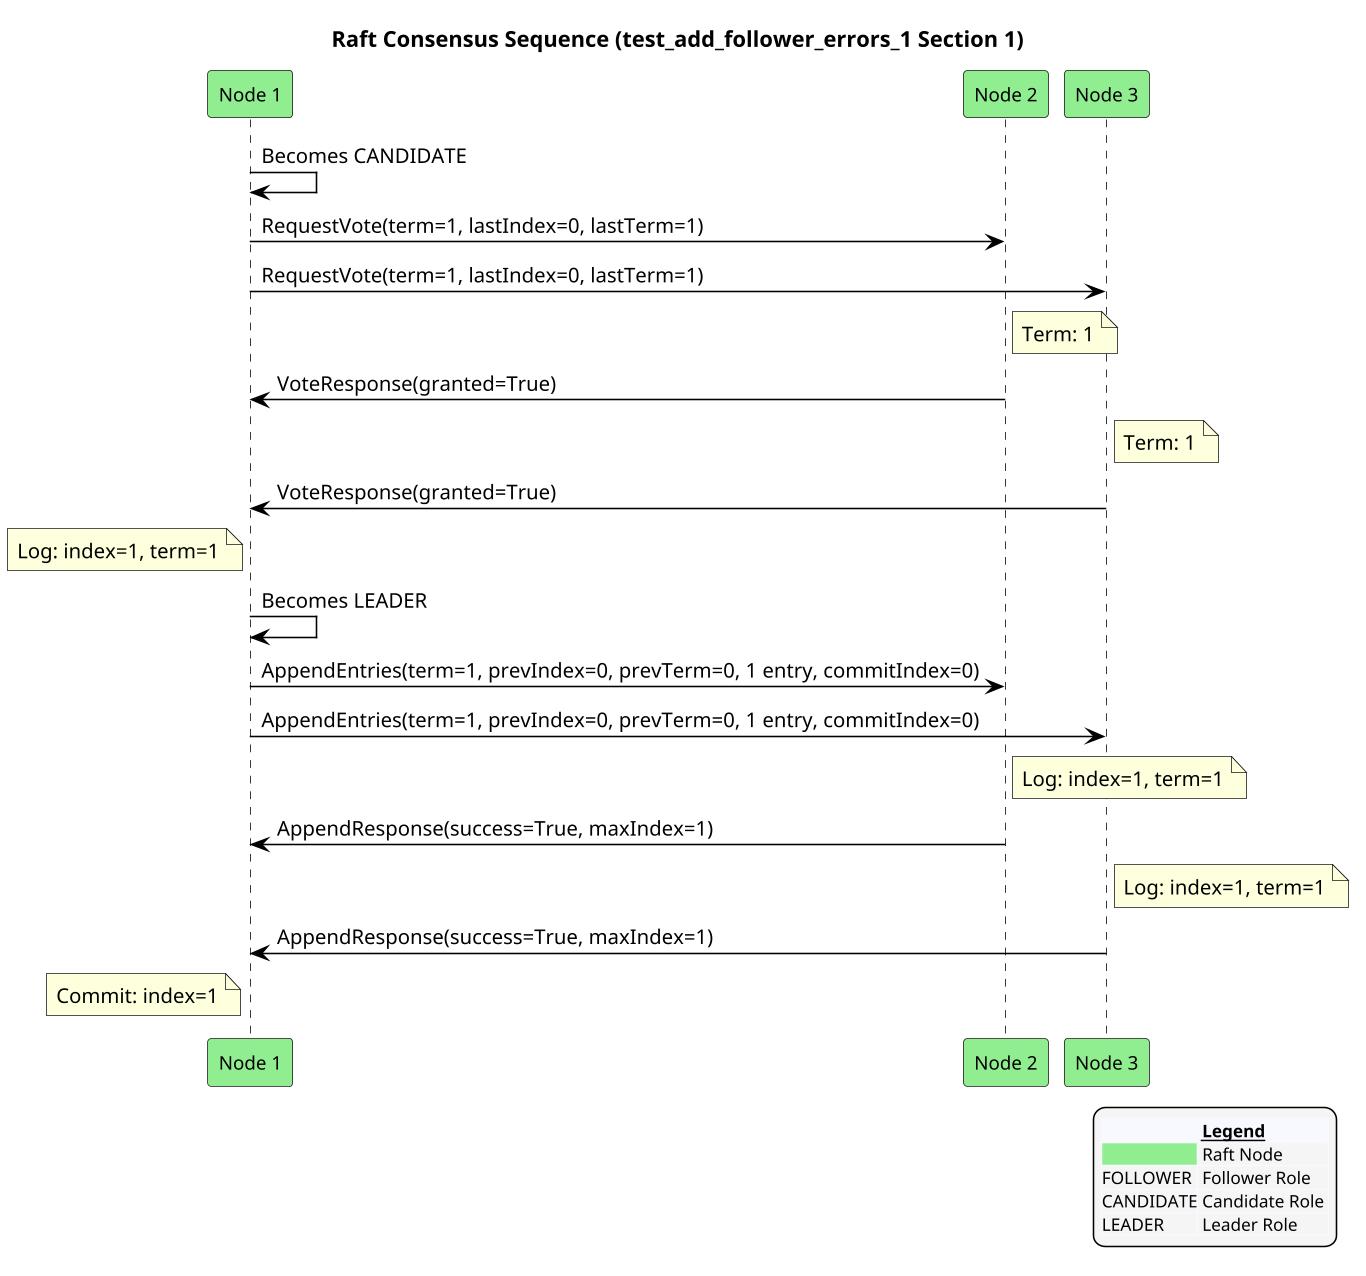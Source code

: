 @startuml
!pragma ratio 0.7
skinparam dpi 150
skinparam monochrome false
skinparam sequence {
  ArrowColor Black
  ActorBorderColor Black
  LifeLineBorderColor Black
  ParticipantFontSize 12
  Padding 10
}
skinparam legend {
  BackgroundColor #F5F5F5
  FontSize 11
}
title Raft Consensus Sequence (test_add_follower_errors_1 Section 1)

participant "Node 1" as n1 order 10 #Lightgreen
participant "Node 2" as n2 order 20 #Lightgreen
participant "Node 3" as n3 order 30 #Lightgreen
n1 -> n1: Becomes CANDIDATE
n1 -> n2: RequestVote(term=1, lastIndex=0, lastTerm=1)
n1 -> n3: RequestVote(term=1, lastIndex=0, lastTerm=1)
note right of n2: Term: 1
n2 -> n1: VoteResponse(granted=True)
note right of n3: Term: 1
n3 -> n1: VoteResponse(granted=True)
note left of n1: Log: index=1, term=1
n1 -> n1: Becomes LEADER
n1 -> n2: AppendEntries(term=1, prevIndex=0, prevTerm=0, 1 entry, commitIndex=0)
n1 -> n3: AppendEntries(term=1, prevIndex=0, prevTerm=0, 1 entry, commitIndex=0)
note right of n2: Log: index=1, term=1
n2 -> n1: AppendResponse(success=True, maxIndex=1)
note right of n3: Log: index=1, term=1
n3 -> n1: AppendResponse(success=True, maxIndex=1)
note left of n1: Commit: index=1

legend right
  <#GhostWhite,#GhostWhite>|      |= __Legend__ |
  |<#Lightgreen>| Raft Node |
  |FOLLOWER| Follower Role |
  |CANDIDATE| Candidate Role |
  |LEADER| Leader Role |
endlegend
@enduml

